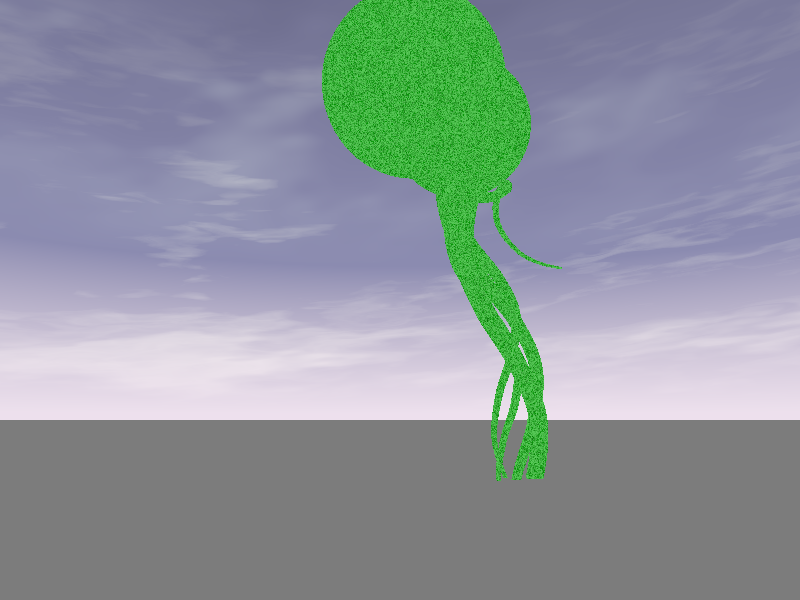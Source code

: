 #version 3.7;
#include "colors.inc"
#include "glass.inc"
#include "skies.inc"
#include "textures.inc"

global_settings {  assumed_gamma 1.0 
		   }
//---------------------------------------
camera{ right x*image_width/image_height
        location  <0 , 60 , -100>
        look_at   <0.0 , 80 , 0.0> }
//---------------------------------------
light_source{ <1500,2500,-2500>
              color rgb<1,1,1> }
//---------------------------------------
              
sky_sphere{S_Cloud1}
plane {y, 50
texture{pigment{rgb <.2,.2,.2>}
finish{ambient 0.15
       diffuse 0.3
       brilliance 6.0
       phong 0.8
       phong_size 120
       reflection 0.6
        }
    }
normal{ bumps 0.03
        scale <1, 0.25, 0.25>*1
        turbulence 0.6}
}
// fog ---------------------------------------------------------------
fog{fog_type   3   distance 250  color rgb<0.5,0.5,0.5>
    fog_offset 1 fog_alt  20.0 turbulence 0.5}

//--------------------------------------- 

#declare sp = torus{2, 1
    texture {Jade}
    finish { diffuse 1
             phong 1
             emission 0
             ambient 0.2
             reflection 0
             specular 1
             roughness 0.03
			  }
    }
    
#declare pt = 0;
#declare r = 0;

#declare tentacle = sphere_sweep{
cubic_spline
14, 
 #while(pt<14)
 <5*cos(pt+clock)+5*5*cos(pt*0.1), pt*10, 5*sin(pt+clock)+5*5*sin(pt*0.1)>, r
 #declare r = r+0.2;
 #declare pt = pt+1;
 #end
   texture{Jade}
   normal{bumps 0.3}
    }


merge{
sphere{<13, 122, 20>, 15
texture{Jade}
normal{crackle scale 1.7
turbulence 2.0}}    
sphere{<3, 132, 20>, 20
texture{Jade}
normal{crackle scale 1.7
turbulence 2.0}}    
object{tentacle translate <0, 10, 0>}
object{tentacle translate <5, 40, 0> scale 0.7}
object{tentacle translate <2, 40, 3> scale 0.8}
object{tentacle rotate<45, 0, 0> translate <2, 100, -30> scale 0.8}
object{tentacle rotate<0, 45, 0> translate <-8, -20, 16> scale 1.2}
}


